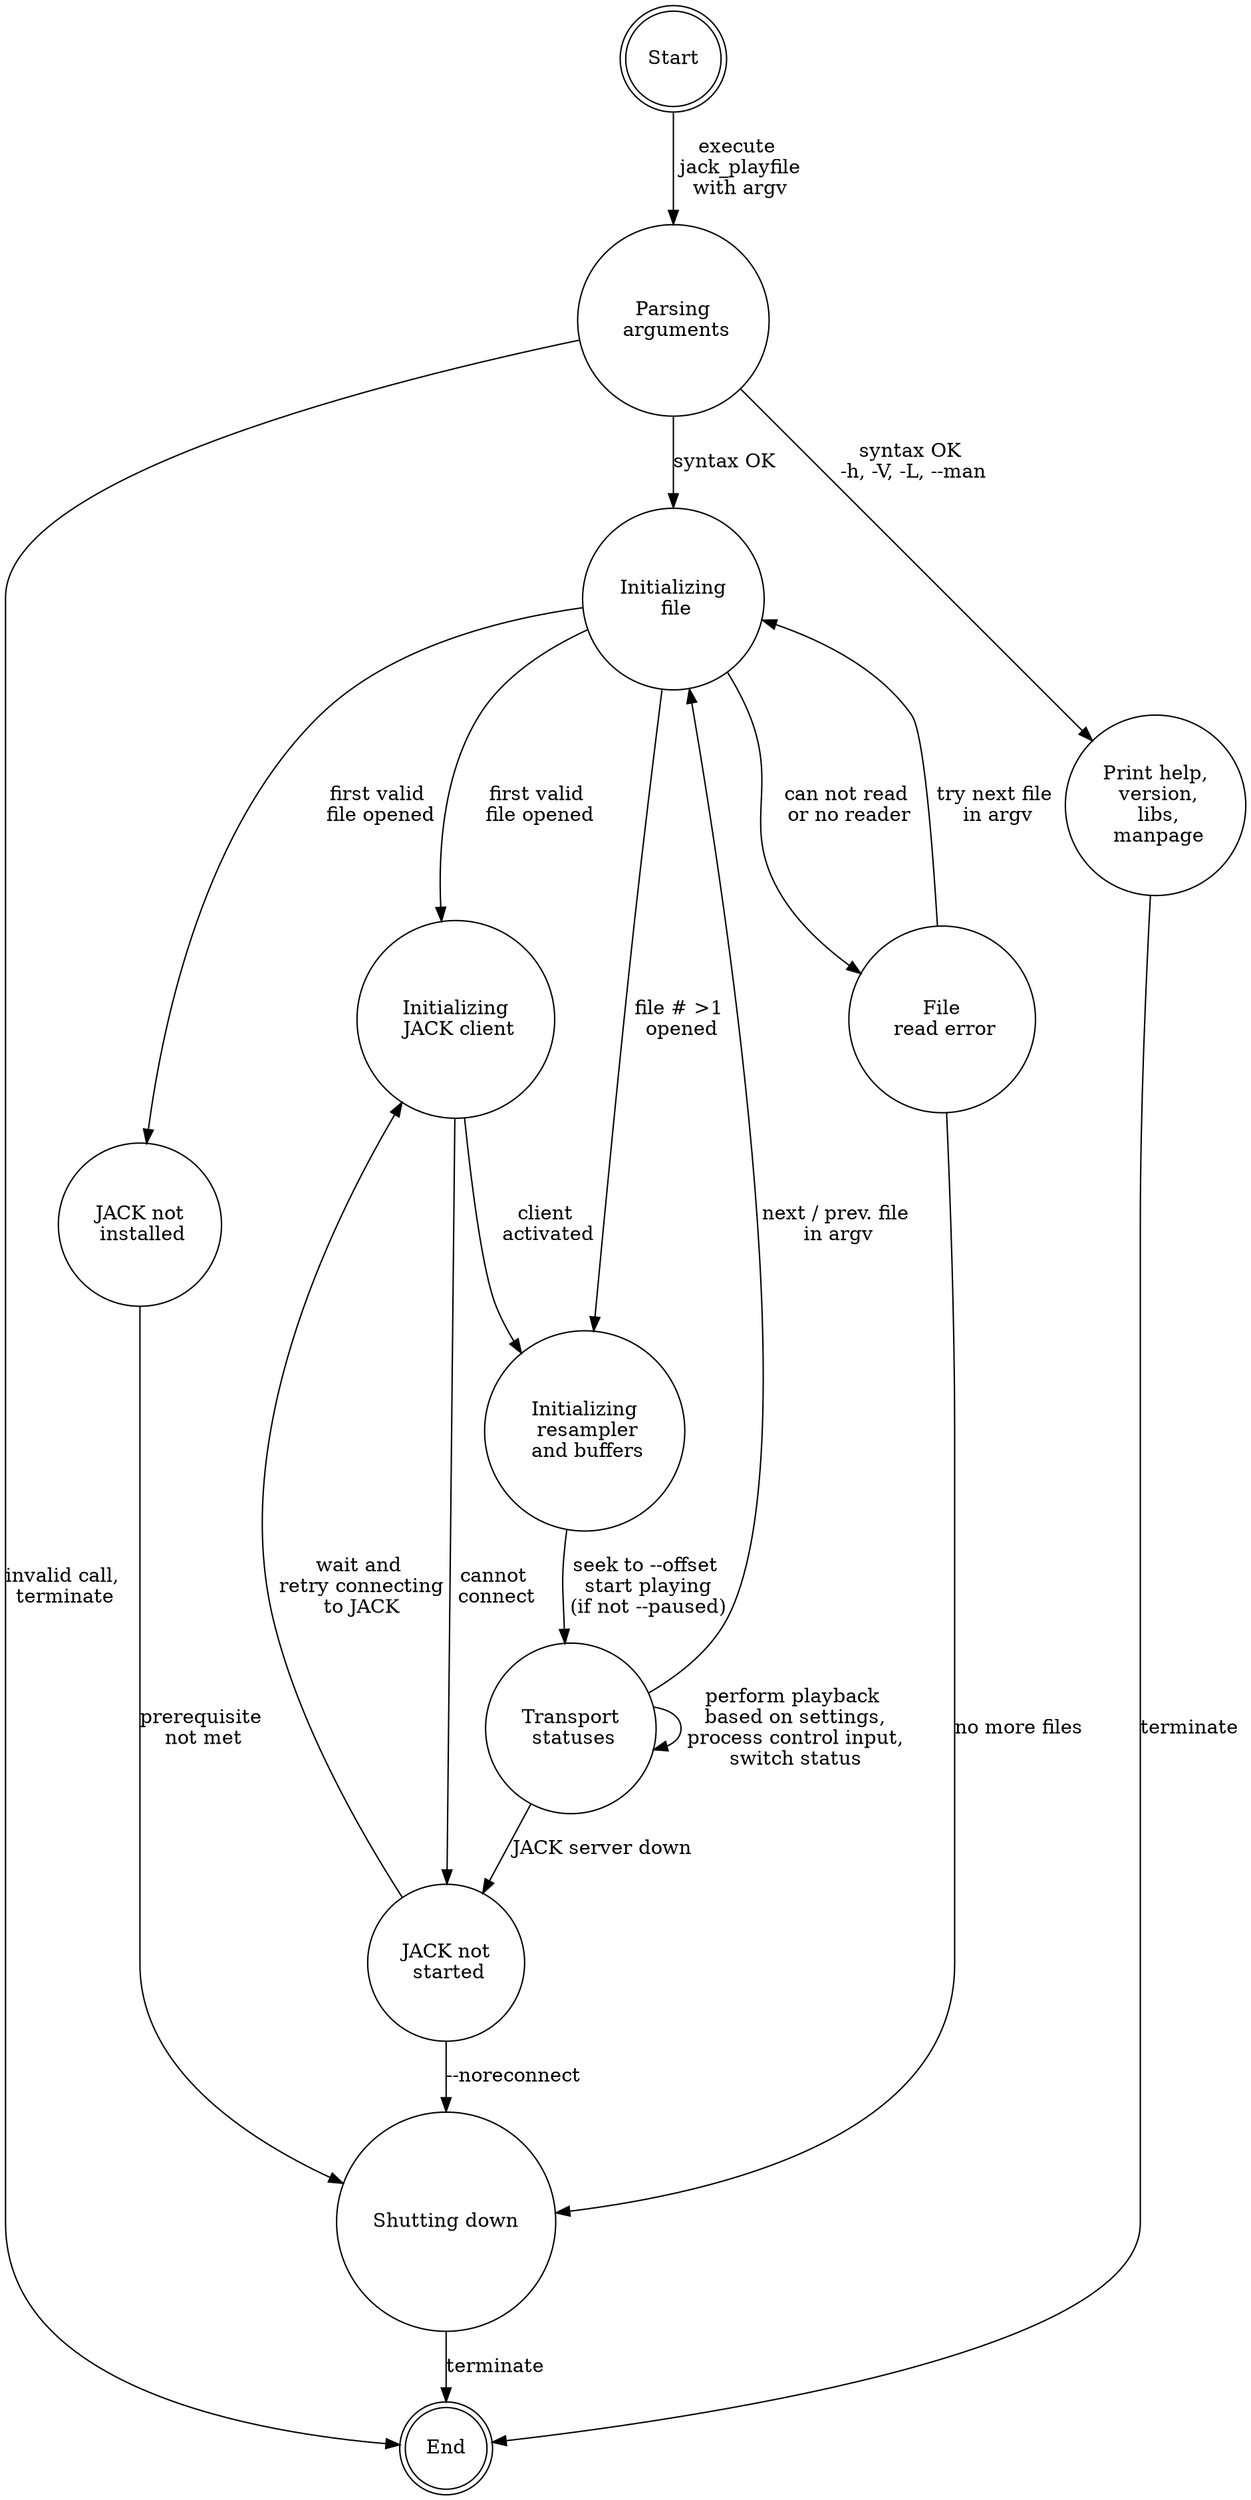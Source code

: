 #["graphviz", "jack_playfile_statuses.png", "dot"]
#---------------------------------------------------------------------
digraph jack_playfile_statuses {
#rankdir=LR;
#size="8,5"
node [shape = doublecircle]; Start End;
node [shape = circle];

Start 			-> "Parsing\n arguments"	[ label = "execute\n jack_playfile\n with argv" ]

"Parsing\n arguments" 	-> "Initializing\n file" 	[ label = "syntax OK" ]

"Parsing\n arguments" 	-> "Print help,\n version,\n libs,\n manpage" [ label = "syntax OK\n -h, -V, -L, --man" ]

"Parsing\n arguments" 	-> End 				[ label = "invalid call,\n terminate" ]

"Print help,\n version,\n libs,\n manpage" -> End	[ label = "terminate" ]

"Initializing\n file" 	-> "File\n read error" 		[ label = "can not read\n or no reader" ]

"File\n read error" 	-> "Shutting down" 		[ label = "no more files" ]
"File\n read error" 	-> "Initializing\n file" 	[ label = "try next file\n in argv" ]

"Initializing\n file" 	-> "JACK not\n installed" 	[ label = "first valid\n file opened" ]
"JACK not\n installed" 	-> "Shutting down" 		[ label = "prerequisite\n not met" ]

"Initializing\n file" 	-> "Initializing\n JACK client" [ label = "first valid\n file opened" ]
"Initializing\n JACK client" -> "JACK not\n started" 	[ label = "cannot\n connect" ]

"Initializing\n file" 	-> "Initializing\n resampler\n and buffers" [ label = "file # >1\n opened" ]

"JACK not\n started" 	-> "Shutting down" 		[ label = "--noreconnect" ]
"JACK not\n started" 	-> "Initializing\n JACK client" [ label = "wait and\n retry connecting\n to JACK" ]

"Initializing\n resampler\n and buffers" -> "Transport\n statuses" [ label = "seek to --offset\n start playing\n (if not --paused)" ]

"Transport\n statuses" 	-> "JACK not\n started" 	[ label = "JACK server down" ]
"Transport\n statuses" 	-> "Initializing\n file" 	[ label = "next / prev. file\n in argv" ]

"Transport\n statuses" 	-> "Transport\n statuses" 	[ label = "perform playback\n based on settings,\n process control input,\n switch status" ]

"Initializing\n JACK client" -> "Initializing\n resampler\n and buffers" [ label = "client\n activated" ];

"Shutting down" -> End 					[ label = "terminate" ]
}
#---------------------------------------------------------------------
